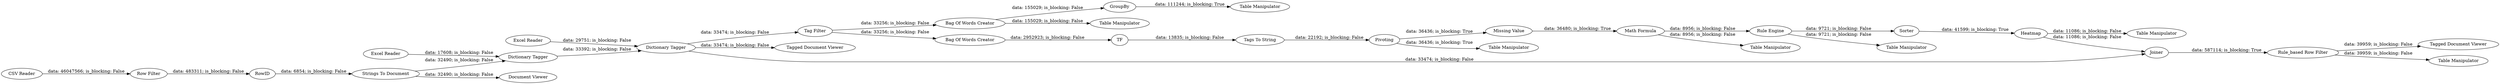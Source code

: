 digraph {
	"-8346458500281734220_29" [label="Document Viewer"]
	"-8346458500281734220_136" [label="Tag Filter"]
	"-8346458500281734220_890" [label=TF]
	"-8346458500281734220_21" [label="Strings To Document"]
	"-8346458500281734220_141" [label="Tagged Document Viewer"]
	"-8346458500281734220_909" [label=Sorter]
	"-8346458500281734220_313" [label="Missing Value"]
	"-8346458500281734220_20" [label=RowID]
	"-8346458500281734220_134" [label="Dictionary Tagger"]
	"-8346458500281734220_892" [label=Pivoting]
	"-8346458500281734220_133" [label=GroupBy]
	"-8346458500281734220_891" [label="Tags To String"]
	"-8346458500281734220_904" [label="Row Filter"]
	"-8346458500281734220_908" [label=Heatmap]
	"-8346458500281734220_131" [label="Excel Reader"]
	"-8346458500281734220_132" [label="Excel Reader"]
	"-8346458500281734220_137" [label="Bag Of Words Creator"]
	"-8346458500281734220_902" [label="Table Manipulator"]
	"-8346458500281734220_913" [label="Table Manipulator"]
	"-8346458500281734220_309" [label="Rule Engine"]
	"-8346458500281734220_905" [label="Table Manipulator"]
	"-8346458500281734220_305" [label="Bag Of Words Creator"]
	"-8346458500281734220_911" [label=Joiner]
	"-8346458500281734220_906" [label="Table Manipulator"]
	"-8346458500281734220_907" [label="Table Manipulator"]
	"-8346458500281734220_910" [label="Tagged Document Viewer"]
	"-8346458500281734220_901" [label="Table Manipulator"]
	"-8346458500281734220_914" [label="Table Manipulator"]
	"-8346458500281734220_912" [label="Rule_based Row Filter"]
	"-8346458500281734220_903" [label="CSV Reader"]
	"-8346458500281734220_880" [label="Math Formula"]
	"-8346458500281734220_138" [label="Dictionary Tagger"]
	"-8346458500281734220_131" -> "-8346458500281734220_138" [label="data: 17608; is_blocking: False"]
	"-8346458500281734220_891" -> "-8346458500281734220_892" [label="data: 22192; is_blocking: False"]
	"-8346458500281734220_313" -> "-8346458500281734220_880" [label="data: 36480; is_blocking: True"]
	"-8346458500281734220_890" -> "-8346458500281734220_891" [label="data: 13835; is_blocking: False"]
	"-8346458500281734220_21" -> "-8346458500281734220_138" [label="data: 32490; is_blocking: False"]
	"-8346458500281734220_136" -> "-8346458500281734220_137" [label="data: 33256; is_blocking: False"]
	"-8346458500281734220_137" -> "-8346458500281734220_133" [label="data: 155029; is_blocking: False"]
	"-8346458500281734220_137" -> "-8346458500281734220_901" [label="data: 155029; is_blocking: False"]
	"-8346458500281734220_305" -> "-8346458500281734220_890" [label="data: 2952923; is_blocking: False"]
	"-8346458500281734220_904" -> "-8346458500281734220_20" [label="data: 483311; is_blocking: False"]
	"-8346458500281734220_911" -> "-8346458500281734220_912" [label="data: 587114; is_blocking: True"]
	"-8346458500281734220_908" -> "-8346458500281734220_913" [label="data: 11086; is_blocking: False"]
	"-8346458500281734220_134" -> "-8346458500281734220_136" [label="data: 33474; is_blocking: False"]
	"-8346458500281734220_880" -> "-8346458500281734220_309" [label="data: 8956; is_blocking: False"]
	"-8346458500281734220_908" -> "-8346458500281734220_911" [label="data: 11086; is_blocking: False"]
	"-8346458500281734220_20" -> "-8346458500281734220_21" [label="data: 6854; is_blocking: False"]
	"-8346458500281734220_892" -> "-8346458500281734220_313" [label="data: 36436; is_blocking: True"]
	"-8346458500281734220_309" -> "-8346458500281734220_909" [label="data: 9721; is_blocking: False"]
	"-8346458500281734220_892" -> "-8346458500281734220_905" [label="data: 36436; is_blocking: True"]
	"-8346458500281734220_136" -> "-8346458500281734220_305" [label="data: 33256; is_blocking: False"]
	"-8346458500281734220_134" -> "-8346458500281734220_141" [label="data: 33474; is_blocking: False"]
	"-8346458500281734220_880" -> "-8346458500281734220_906" [label="data: 8956; is_blocking: False"]
	"-8346458500281734220_134" -> "-8346458500281734220_911" [label="data: 33474; is_blocking: False"]
	"-8346458500281734220_903" -> "-8346458500281734220_904" [label="data: 46047566; is_blocking: False"]
	"-8346458500281734220_132" -> "-8346458500281734220_134" [label="data: 29751; is_blocking: False"]
	"-8346458500281734220_133" -> "-8346458500281734220_902" [label="data: 111244; is_blocking: True"]
	"-8346458500281734220_138" -> "-8346458500281734220_134" [label="data: 33392; is_blocking: False"]
	"-8346458500281734220_909" -> "-8346458500281734220_908" [label="data: 41599; is_blocking: True"]
	"-8346458500281734220_912" -> "-8346458500281734220_914" [label="data: 39959; is_blocking: False"]
	"-8346458500281734220_309" -> "-8346458500281734220_907" [label="data: 9721; is_blocking: False"]
	"-8346458500281734220_21" -> "-8346458500281734220_29" [label="data: 32490; is_blocking: False"]
	"-8346458500281734220_912" -> "-8346458500281734220_910" [label="data: 39959; is_blocking: False"]
	rankdir=LR
}
